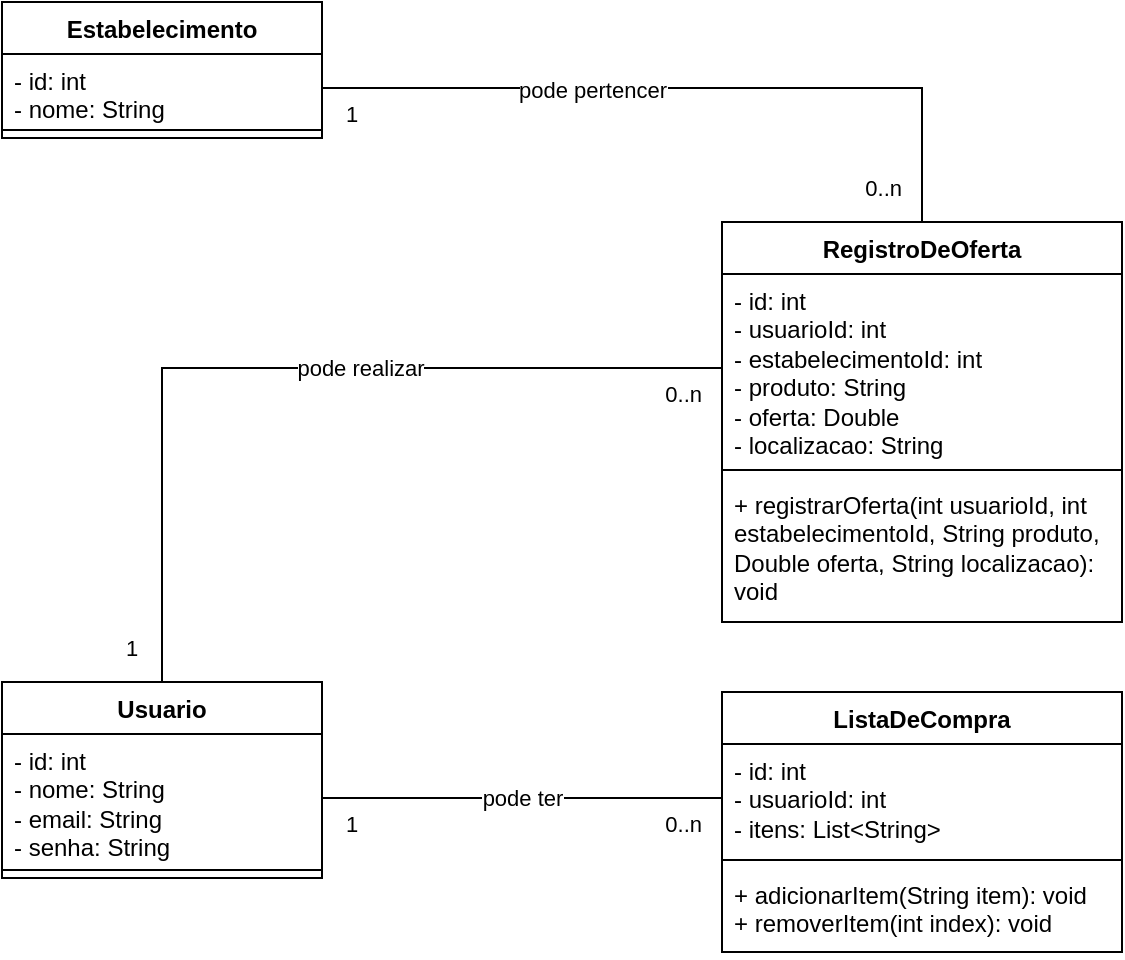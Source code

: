 <mxfile version="26.1.1">
  <diagram name="Página-1" id="UwVN-nK65iExCXf8n9-s">
    <mxGraphModel dx="1434" dy="738" grid="1" gridSize="10" guides="1" tooltips="1" connect="1" arrows="1" fold="1" page="1" pageScale="1" pageWidth="720" pageHeight="827" math="0" shadow="0">
      <root>
        <mxCell id="0" />
        <mxCell id="1" parent="0" />
        <mxCell id="GkCsFmHKvnaNk-gIH9po-1" value="Usuario" style="swimlane;fontStyle=1;align=center;verticalAlign=top;childLayout=stackLayout;horizontal=1;startSize=26;horizontalStack=0;resizeParent=1;resizeParentMax=0;resizeLast=0;collapsible=1;marginBottom=0;whiteSpace=wrap;html=1;" parent="1" vertex="1">
          <mxGeometry x="80" y="520" width="160" height="98" as="geometry" />
        </mxCell>
        <mxCell id="GkCsFmHKvnaNk-gIH9po-2" value="- id: int&lt;div&gt;- nome: String&lt;/div&gt;&lt;div&gt;- email: String&lt;/div&gt;&lt;div&gt;- senha: String&lt;/div&gt;" style="text;strokeColor=none;fillColor=none;align=left;verticalAlign=top;spacingLeft=4;spacingRight=4;overflow=hidden;rotatable=0;points=[[0,0.5],[1,0.5]];portConstraint=eastwest;whiteSpace=wrap;html=1;" parent="GkCsFmHKvnaNk-gIH9po-1" vertex="1">
          <mxGeometry y="26" width="160" height="64" as="geometry" />
        </mxCell>
        <mxCell id="GkCsFmHKvnaNk-gIH9po-3" value="" style="line;strokeWidth=1;fillColor=none;align=left;verticalAlign=middle;spacingTop=-1;spacingLeft=3;spacingRight=3;rotatable=0;labelPosition=right;points=[];portConstraint=eastwest;strokeColor=inherit;" parent="GkCsFmHKvnaNk-gIH9po-1" vertex="1">
          <mxGeometry y="90" width="160" height="8" as="geometry" />
        </mxCell>
        <mxCell id="GkCsFmHKvnaNk-gIH9po-5" value="ListaDeCompra" style="swimlane;fontStyle=1;align=center;verticalAlign=top;childLayout=stackLayout;horizontal=1;startSize=26;horizontalStack=0;resizeParent=1;resizeParentMax=0;resizeLast=0;collapsible=1;marginBottom=0;whiteSpace=wrap;html=1;" parent="1" vertex="1">
          <mxGeometry x="440" y="525" width="200" height="130" as="geometry" />
        </mxCell>
        <mxCell id="GkCsFmHKvnaNk-gIH9po-6" value="- id: int&lt;div&gt;- usuarioId: int&lt;/div&gt;&lt;div&gt;- itens: List&amp;lt;String&amp;gt;&lt;/div&gt;" style="text;strokeColor=none;fillColor=none;align=left;verticalAlign=top;spacingLeft=4;spacingRight=4;overflow=hidden;rotatable=0;points=[[0,0.5],[1,0.5]];portConstraint=eastwest;whiteSpace=wrap;html=1;" parent="GkCsFmHKvnaNk-gIH9po-5" vertex="1">
          <mxGeometry y="26" width="200" height="54" as="geometry" />
        </mxCell>
        <mxCell id="GkCsFmHKvnaNk-gIH9po-7" value="" style="line;strokeWidth=1;fillColor=none;align=left;verticalAlign=middle;spacingTop=-1;spacingLeft=3;spacingRight=3;rotatable=0;labelPosition=right;points=[];portConstraint=eastwest;strokeColor=inherit;" parent="GkCsFmHKvnaNk-gIH9po-5" vertex="1">
          <mxGeometry y="80" width="200" height="8" as="geometry" />
        </mxCell>
        <mxCell id="GkCsFmHKvnaNk-gIH9po-8" value="+ adicionarItem(String item): void&lt;div&gt;+ removerItem(int index): void&lt;/div&gt;" style="text;strokeColor=none;fillColor=none;align=left;verticalAlign=top;spacingLeft=4;spacingRight=4;overflow=hidden;rotatable=0;points=[[0,0.5],[1,0.5]];portConstraint=eastwest;whiteSpace=wrap;html=1;" parent="GkCsFmHKvnaNk-gIH9po-5" vertex="1">
          <mxGeometry y="88" width="200" height="42" as="geometry" />
        </mxCell>
        <mxCell id="GkCsFmHKvnaNk-gIH9po-10" value="pode ter" style="endArrow=none;html=1;endSize=12;startArrow=none;startSize=14;startFill=0;edgeStyle=orthogonalEdgeStyle;rounded=0;exitX=1;exitY=0.5;exitDx=0;exitDy=0;entryX=0;entryY=0.5;entryDx=0;entryDy=0;" parent="1" source="GkCsFmHKvnaNk-gIH9po-2" target="GkCsFmHKvnaNk-gIH9po-6" edge="1">
          <mxGeometry relative="1" as="geometry">
            <mxPoint x="270" y="620" as="sourcePoint" />
            <mxPoint x="340" y="569" as="targetPoint" />
          </mxGeometry>
        </mxCell>
        <mxCell id="GkCsFmHKvnaNk-gIH9po-11" value="1" style="edgeLabel;resizable=0;html=1;align=left;verticalAlign=top;" parent="GkCsFmHKvnaNk-gIH9po-10" connectable="0" vertex="1">
          <mxGeometry x="-1" relative="1" as="geometry">
            <mxPoint x="10" as="offset" />
          </mxGeometry>
        </mxCell>
        <mxCell id="GkCsFmHKvnaNk-gIH9po-12" value="0..n" style="edgeLabel;resizable=0;html=1;align=right;verticalAlign=top;" parent="GkCsFmHKvnaNk-gIH9po-10" connectable="0" vertex="1">
          <mxGeometry x="1" relative="1" as="geometry">
            <mxPoint x="-10" as="offset" />
          </mxGeometry>
        </mxCell>
        <mxCell id="GkCsFmHKvnaNk-gIH9po-13" value="RegistroDeOferta" style="swimlane;fontStyle=1;align=center;verticalAlign=top;childLayout=stackLayout;horizontal=1;startSize=26;horizontalStack=0;resizeParent=1;resizeParentMax=0;resizeLast=0;collapsible=1;marginBottom=0;whiteSpace=wrap;html=1;" parent="1" vertex="1">
          <mxGeometry x="440" y="290" width="200" height="200" as="geometry" />
        </mxCell>
        <mxCell id="GkCsFmHKvnaNk-gIH9po-14" value="- id: int&lt;div&gt;- usuarioId: int&lt;/div&gt;&lt;div&gt;- estabelecimentoId: int&lt;/div&gt;&lt;div&gt;- produto: String&lt;/div&gt;&lt;div&gt;- oferta: Double&lt;/div&gt;&lt;div&gt;- localizacao: String&lt;/div&gt;" style="text;strokeColor=none;fillColor=none;align=left;verticalAlign=top;spacingLeft=4;spacingRight=4;overflow=hidden;rotatable=0;points=[[0,0.5],[1,0.5]];portConstraint=eastwest;whiteSpace=wrap;html=1;" parent="GkCsFmHKvnaNk-gIH9po-13" vertex="1">
          <mxGeometry y="26" width="200" height="94" as="geometry" />
        </mxCell>
        <mxCell id="GkCsFmHKvnaNk-gIH9po-15" value="" style="line;strokeWidth=1;fillColor=none;align=left;verticalAlign=middle;spacingTop=-1;spacingLeft=3;spacingRight=3;rotatable=0;labelPosition=right;points=[];portConstraint=eastwest;strokeColor=inherit;" parent="GkCsFmHKvnaNk-gIH9po-13" vertex="1">
          <mxGeometry y="120" width="200" height="8" as="geometry" />
        </mxCell>
        <mxCell id="GkCsFmHKvnaNk-gIH9po-16" value="+ registrarOferta(int usuarioId,&amp;nbsp;&lt;span style=&quot;background-color: transparent; color: light-dark(rgb(0, 0, 0), rgb(255, 255, 255));&quot;&gt;int estabelecimentoId, String produto, Double oferta, String localizacao): void&lt;/span&gt;" style="text;strokeColor=none;fillColor=none;align=left;verticalAlign=top;spacingLeft=4;spacingRight=4;overflow=hidden;rotatable=0;points=[[0,0.5],[1,0.5]];portConstraint=eastwest;whiteSpace=wrap;html=1;" parent="GkCsFmHKvnaNk-gIH9po-13" vertex="1">
          <mxGeometry y="128" width="200" height="72" as="geometry" />
        </mxCell>
        <mxCell id="GkCsFmHKvnaNk-gIH9po-17" value="pode realizar" style="endArrow=none;html=1;endSize=12;startArrow=none;startSize=14;startFill=0;edgeStyle=orthogonalEdgeStyle;rounded=0;exitX=0.5;exitY=0;exitDx=0;exitDy=0;entryX=0;entryY=0.5;entryDx=0;entryDy=0;" parent="1" source="GkCsFmHKvnaNk-gIH9po-1" target="GkCsFmHKvnaNk-gIH9po-14" edge="1">
          <mxGeometry x="0.169" relative="1" as="geometry">
            <mxPoint x="240" y="350" as="sourcePoint" />
            <mxPoint x="440" y="350" as="targetPoint" />
            <mxPoint as="offset" />
          </mxGeometry>
        </mxCell>
        <mxCell id="GkCsFmHKvnaNk-gIH9po-18" value="1" style="edgeLabel;resizable=0;html=1;align=left;verticalAlign=top;" parent="GkCsFmHKvnaNk-gIH9po-17" connectable="0" vertex="1">
          <mxGeometry x="-1" relative="1" as="geometry">
            <mxPoint x="-20" y="-30" as="offset" />
          </mxGeometry>
        </mxCell>
        <mxCell id="GkCsFmHKvnaNk-gIH9po-19" value="0..n" style="edgeLabel;resizable=0;html=1;align=right;verticalAlign=top;" parent="GkCsFmHKvnaNk-gIH9po-17" connectable="0" vertex="1">
          <mxGeometry x="1" relative="1" as="geometry">
            <mxPoint x="-10" as="offset" />
          </mxGeometry>
        </mxCell>
        <mxCell id="g4UmNYB-dJKoZEBY1lCp-1" value="Estabelecimento" style="swimlane;fontStyle=1;align=center;verticalAlign=top;childLayout=stackLayout;horizontal=1;startSize=26;horizontalStack=0;resizeParent=1;resizeParentMax=0;resizeLast=0;collapsible=1;marginBottom=0;whiteSpace=wrap;html=1;" parent="1" vertex="1">
          <mxGeometry x="80" y="180" width="160" height="68" as="geometry" />
        </mxCell>
        <mxCell id="g4UmNYB-dJKoZEBY1lCp-2" value="- id: int&lt;div&gt;- nome: String&lt;/div&gt;" style="text;strokeColor=none;fillColor=none;align=left;verticalAlign=top;spacingLeft=4;spacingRight=4;overflow=hidden;rotatable=0;points=[[0,0.5],[1,0.5]];portConstraint=eastwest;whiteSpace=wrap;html=1;" parent="g4UmNYB-dJKoZEBY1lCp-1" vertex="1">
          <mxGeometry y="26" width="160" height="34" as="geometry" />
        </mxCell>
        <mxCell id="g4UmNYB-dJKoZEBY1lCp-3" value="" style="line;strokeWidth=1;fillColor=none;align=left;verticalAlign=middle;spacingTop=-1;spacingLeft=3;spacingRight=3;rotatable=0;labelPosition=right;points=[];portConstraint=eastwest;strokeColor=inherit;" parent="g4UmNYB-dJKoZEBY1lCp-1" vertex="1">
          <mxGeometry y="60" width="160" height="8" as="geometry" />
        </mxCell>
        <mxCell id="g4UmNYB-dJKoZEBY1lCp-6" value="pode pertencer" style="endArrow=none;html=1;endSize=12;startArrow=none;startSize=14;startFill=0;edgeStyle=orthogonalEdgeStyle;rounded=0;exitX=1;exitY=0.5;exitDx=0;exitDy=0;entryX=0.5;entryY=0;entryDx=0;entryDy=0;" parent="1" source="g4UmNYB-dJKoZEBY1lCp-2" target="GkCsFmHKvnaNk-gIH9po-13" edge="1">
          <mxGeometry x="-0.265" y="-1" relative="1" as="geometry">
            <mxPoint x="290" y="140" as="sourcePoint" />
            <mxPoint x="490" y="140" as="targetPoint" />
            <mxPoint as="offset" />
          </mxGeometry>
        </mxCell>
        <mxCell id="g4UmNYB-dJKoZEBY1lCp-7" value="1" style="edgeLabel;resizable=0;html=1;align=left;verticalAlign=top;" parent="g4UmNYB-dJKoZEBY1lCp-6" connectable="0" vertex="1">
          <mxGeometry x="-1" relative="1" as="geometry">
            <mxPoint x="10" as="offset" />
          </mxGeometry>
        </mxCell>
        <mxCell id="g4UmNYB-dJKoZEBY1lCp-8" value="0..n" style="edgeLabel;resizable=0;html=1;align=right;verticalAlign=top;" parent="g4UmNYB-dJKoZEBY1lCp-6" connectable="0" vertex="1">
          <mxGeometry x="1" relative="1" as="geometry">
            <mxPoint x="-10" y="-30" as="offset" />
          </mxGeometry>
        </mxCell>
      </root>
    </mxGraphModel>
  </diagram>
</mxfile>
